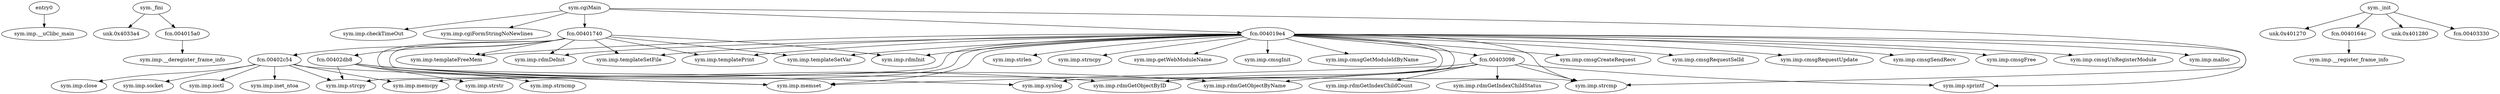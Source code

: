 digraph code {
  "0x00401550" [label="entry0"];
  "0x00401550" -> "0x00401350";
  "0x00401350" [label="sym.imp.__uClibc_main"];
  "0x00403380" [label="sym._fini"];
  "0x00403380" -> "0x004033a4";
  "0x004033a4" [label="unk.0x4033a4"];
  "0x00403380" -> "0x004015a0";
  "0x004015a0" [label="fcn.004015a0"];
  "0x004015a0" [label="fcn.004015a0"];
  "0x004015a0" -> "0x004012c0";
  "0x004012c0" [label="sym.imp.__deregister_frame_info"];
  "0x004016b0" [label="sym.cgiMain"];
  "0x004016b0" -> "0x004014b0";
  "0x004014b0" [label="sym.imp.checkTimeOut"];
  "0x004016b0" -> "0x00401400";
  "0x00401400" [label="sym.imp.cgiFormStringNoNewlines"];
  "0x004016b0" -> "0x004014e0";
  "0x004014e0" [label="sym.imp.strcmp"];
  "0x004016b0" -> "0x00401740";
  "0x00401740" [label="fcn.00401740"];
  "0x004016b0" -> "0x004019e4";
  "0x004019e4" [label="fcn.004019e4"];
  "0x00401740" [label="fcn.00401740"];
  "0x00401740" -> "0x00401510";
  "0x00401510" [label="sym.imp.rdmInit"];
  "0x00401740" -> "0x004012e0";
  "0x004012e0" [label="sym.imp.templateSetFile"];
  "0x00401740" -> "0x00401450";
  "0x00401450" [label="sym.imp.templateSetVar"];
  "0x00401740" -> "0x00401420";
  "0x00401420" [label="sym.imp.memset"];
  "0x00401740" -> "0x00402db8";
  "0x00402db8" [label="fcn.00402db8"];
  "0x00401740" -> "0x00402c54";
  "0x00402c54" [label="fcn.00402c54"];
  "0x00401740" -> "0x004014e0";
  "0x004014e0" [label="sym.imp.strcmp"];
  "0x00401740" -> "0x00401370";
  "0x00401370" [label="sym.imp.templatePrint"];
  "0x00401740" -> "0x004013b0";
  "0x004013b0" [label="sym.imp.templateFreeMem"];
  "0x00401740" -> "0x00401470";
  "0x00401470" [label="sym.imp.rdmDeInit"];
  "0x004019e4" [label="fcn.004019e4"];
  "0x004019e4" -> "0x00401420";
  "0x00401420" [label="sym.imp.memset"];
  "0x004019e4" -> "0x00401510";
  "0x00401510" [label="sym.imp.rdmInit"];
  "0x004019e4" -> "0x004013a0";
  "0x004013a0" [label="sym.imp.getWebModuleName"];
  "0x004019e4" -> "0x00401360";
  "0x00401360" [label="sym.imp.cmsgInit"];
  "0x004019e4" -> "0x00401490";
  "0x00401490" [label="sym.imp.cmsgGetModuleIdByName"];
  "0x004019e4" -> "0x004012f0";
  "0x004012f0" [label="sym.imp.cmsgCreateRequest"];
  "0x004019e4" -> "0x00401500";
  "0x00401500" [label="sym.imp.cmsgRequestSelId"];
  "0x004019e4" -> "0x004014c0";
  "0x004014c0" [label="sym.imp.cmsgRequestUpdate"];
  "0x004019e4" -> "0x004013e0";
  "0x004013e0" [label="sym.imp.cmsgSendRecv"];
  "0x004019e4" -> "0x00401440";
  "0x00401440" [label="sym.imp.syslog"];
  "0x004019e4" -> "0x00401330";
  "0x00401330" [label="sym.imp.cmsgFree"];
  "0x004019e4" -> "0x004014a0";
  "0x004014a0" [label="sym.imp.rdmGetObjectByID"];
  "0x004019e4" -> "0x00401470";
  "0x00401470" [label="sym.imp.rdmDeInit"];
  "0x004019e4" -> "0x00401300";
  "0x00401300" [label="sym.imp.cmsgUnRegisterModule"];
  "0x004019e4" -> "0x00401320";
  "0x00401320" [label="sym.imp.malloc"];
  "0x004019e4" -> "0x00401530";
  "0x00401530" [label="sym.imp.strcpy"];
  "0x004019e4" -> "0x00401460";
  "0x00401460" [label="sym.imp.sprintf"];
  "0x004019e4" -> "0x004014e0";
  "0x004014e0" [label="sym.imp.strcmp"];
  "0x004019e4" -> "0x004012e0";
  "0x004012e0" [label="sym.imp.templateSetFile"];
  "0x004019e4" -> "0x00401450";
  "0x00401450" [label="sym.imp.templateSetVar"];
  "0x004019e4" -> "0x00401370";
  "0x00401370" [label="sym.imp.templatePrint"];
  "0x004019e4" -> "0x004013b0";
  "0x004013b0" [label="sym.imp.templateFreeMem"];
  "0x004019e4" -> "0x00403098";
  "0x00403098" [label="fcn.00403098"];
  "0x004019e4" -> "0x00401390";
  "0x00401390" [label="sym.imp.strlen"];
  "0x004019e4" -> "0x004013f0";
  "0x004013f0" [label="sym.imp.strncpy"];
  "0x004019e4" -> "0x004012d0";
  "0x004012d0" [label="sym.imp.memcpy"];
  "0x0040124c" [label="sym._init"];
  "0x0040124c" -> "0x00401270";
  "0x00401270" [label="unk.0x401270"];
  "0x0040124c" -> "0x0040164c";
  "0x0040164c" [label="fcn.0040164c"];
  "0x0040124c" -> "0x00401280";
  "0x00401280" [label="unk.0x401280"];
  "0x0040124c" -> "0x00403330";
  "0x00403330" [label="fcn.00403330"];
  "0x0040164c" [label="fcn.0040164c"];
  "0x0040164c" -> "0x00401310";
  "0x00401310" [label="sym.imp.__register_frame_info"];
  "0x00402db8" [label="fcn.00402db8"];
  "0x00402db8" -> "0x00401440";
  "0x00401440" [label="sym.imp.syslog"];
  "0x00402db8" -> "0x004014a0";
  "0x004014a0" [label="sym.imp.rdmGetObjectByID"];
  "0x00402db8" -> "0x004014d0";
  "0x004014d0" [label="sym.imp.strstr"];
  "0x00402db8" -> "0x00401410";
  "0x00401410" [label="sym.imp.rdmGetObjectByName"];
  "0x00402db8" -> "0x00401340";
  "0x00401340" [label="sym.imp.strncmp"];
  "0x00402db8" -> "0x00401530";
  "0x00401530" [label="sym.imp.strcpy"];
  "0x00402c54" [label="fcn.00402c54"];
  "0x00402c54" -> "0x00401480";
  "0x00401480" [label="sym.imp.socket"];
  "0x00402c54" -> "0x00401420";
  "0x00401420" [label="sym.imp.memset"];
  "0x00402c54" -> "0x00401530";
  "0x00401530" [label="sym.imp.strcpy"];
  "0x00402c54" -> "0x00401380";
  "0x00401380" [label="sym.imp.ioctl"];
  "0x00402c54" -> "0x00401430";
  "0x00401430" [label="sym.imp.inet_ntoa"];
  "0x00402c54" -> "0x004012d0";
  "0x004012d0" [label="sym.imp.memcpy"];
  "0x00402c54" -> "0x004013d0";
  "0x004013d0" [label="sym.imp.close"];
  "0x00403098" [label="fcn.00403098"];
  "0x00403098" -> "0x00401420";
  "0x00401420" [label="sym.imp.memset"];
  "0x00403098" -> "0x004013c0";
  "0x004013c0" [label="sym.imp.rdmGetIndexChildCount"];
  "0x00403098" -> "0x004014a0";
  "0x004014a0" [label="sym.imp.rdmGetObjectByID"];
  "0x00403098" -> "0x00401460";
  "0x00401460" [label="sym.imp.sprintf"];
  "0x00403098" -> "0x00401410";
  "0x00401410" [label="sym.imp.rdmGetObjectByName"];
  "0x00403098" -> "0x004014f0";
  "0x004014f0" [label="sym.imp.rdmGetIndexChildStatus"];
  "0x00403098" -> "0x004014e0";
  "0x004014e0" [label="sym.imp.strcmp"];
}